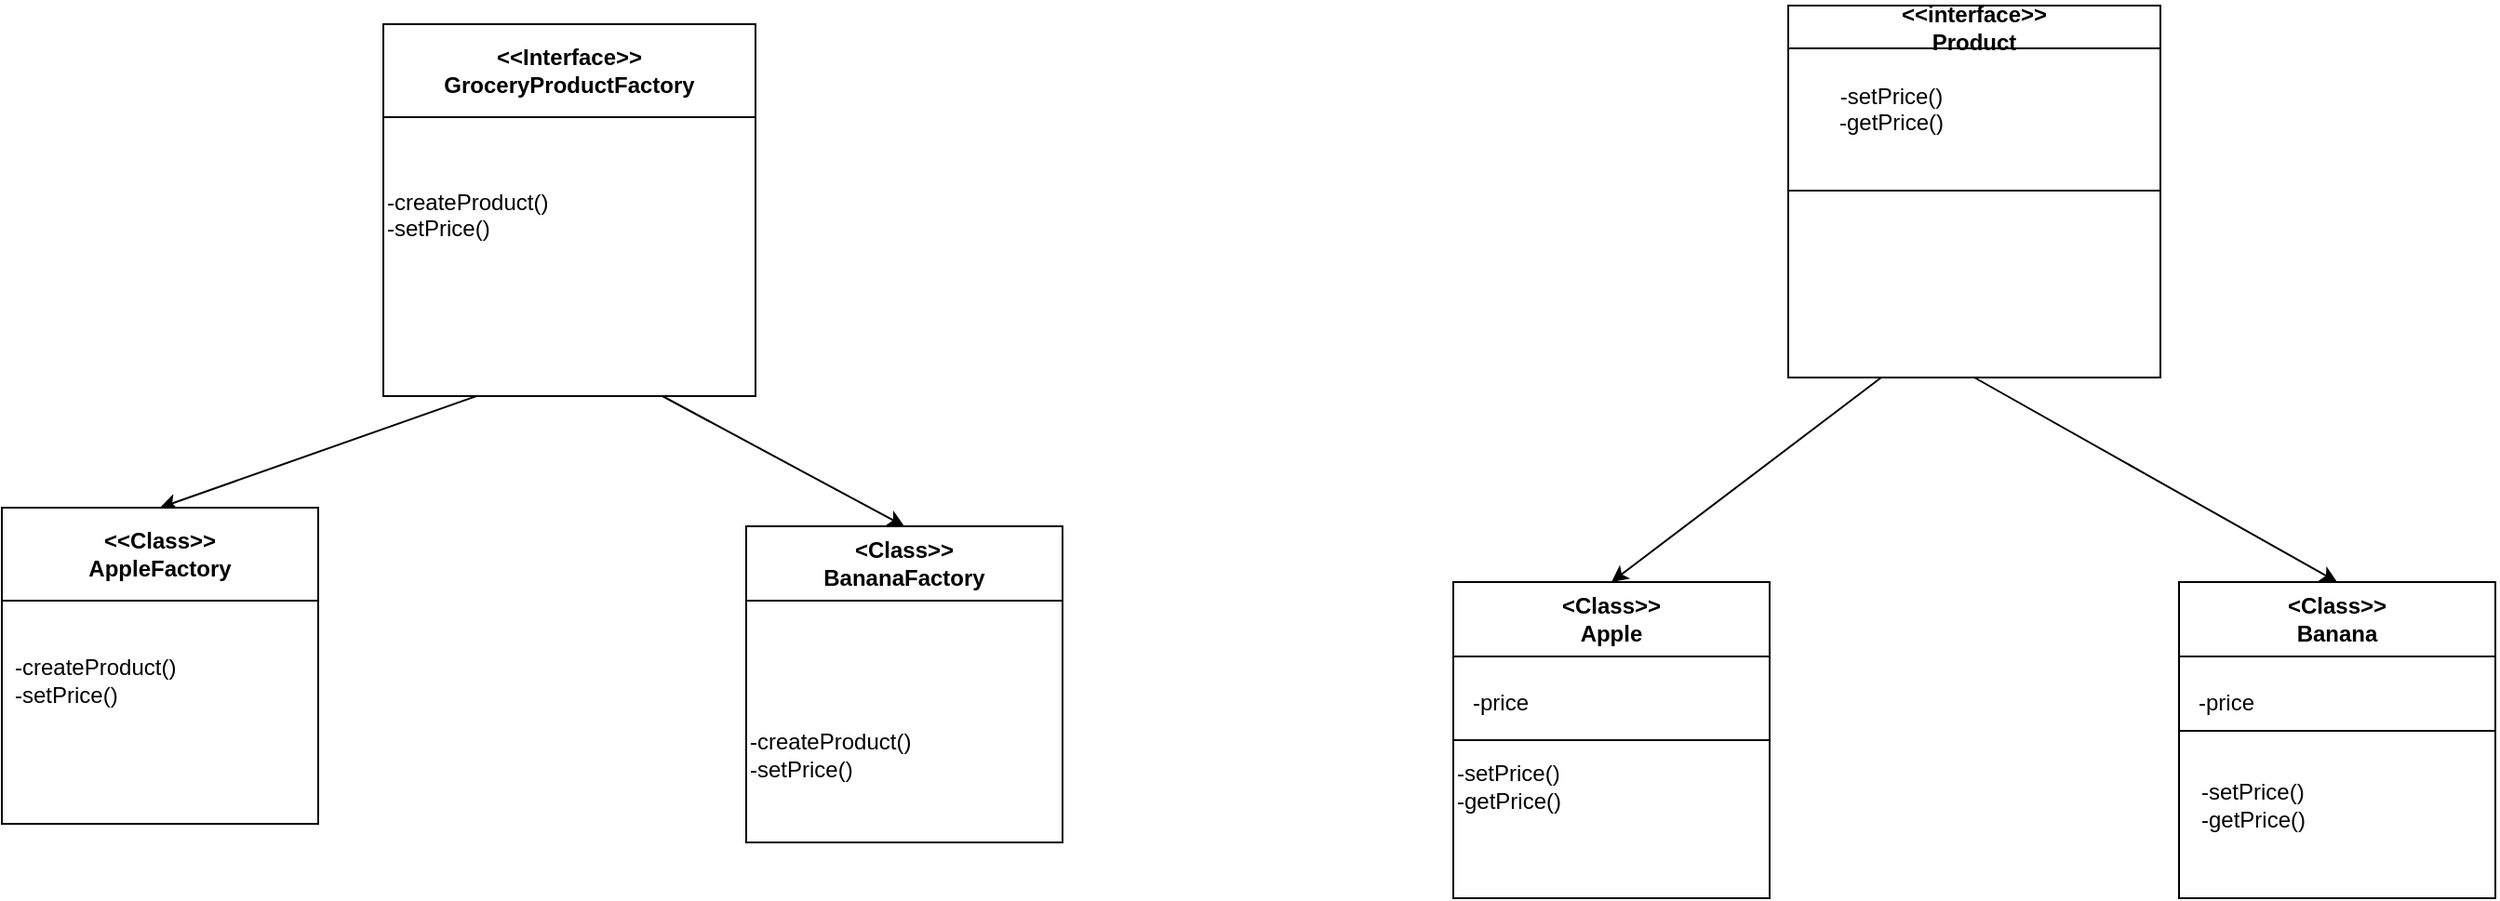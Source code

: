 <mxfile version="24.7.14">
  <diagram name="Page-1" id="nqP6stv455p0WYgdCtSd">
    <mxGraphModel dx="1540" dy="1371" grid="1" gridSize="10" guides="1" tooltips="1" connect="1" arrows="1" fold="1" page="1" pageScale="1" pageWidth="850" pageHeight="1100" math="0" shadow="0">
      <root>
        <mxCell id="0" />
        <mxCell id="1" parent="0" />
        <mxCell id="41Wx-tWU0akxJ5ZNQOaa-6" style="rounded=0;orthogonalLoop=1;jettySize=auto;html=1;exitX=0.25;exitY=1;exitDx=0;exitDy=0;entryX=0.5;entryY=0;entryDx=0;entryDy=0;strokeColor=default;flowAnimation=0;" edge="1" parent="1" source="41Wx-tWU0akxJ5ZNQOaa-1" target="41Wx-tWU0akxJ5ZNQOaa-3">
          <mxGeometry relative="1" as="geometry" />
        </mxCell>
        <mxCell id="41Wx-tWU0akxJ5ZNQOaa-7" style="rounded=0;orthogonalLoop=1;jettySize=auto;html=1;exitX=0.75;exitY=1;exitDx=0;exitDy=0;entryX=0.5;entryY=0;entryDx=0;entryDy=0;" edge="1" parent="1" source="41Wx-tWU0akxJ5ZNQOaa-1" target="41Wx-tWU0akxJ5ZNQOaa-4">
          <mxGeometry relative="1" as="geometry" />
        </mxCell>
        <mxCell id="41Wx-tWU0akxJ5ZNQOaa-1" value="&amp;lt;&amp;lt;Interface&amp;gt;&amp;gt;&lt;div&gt;GroceryProductFactory&lt;/div&gt;" style="swimlane;whiteSpace=wrap;html=1;startSize=50;" vertex="1" parent="1">
          <mxGeometry x="325" y="130" width="200" height="200" as="geometry" />
        </mxCell>
        <mxCell id="41Wx-tWU0akxJ5ZNQOaa-2" value="-createProduct()&lt;div&gt;-setPrice()&lt;/div&gt;&lt;div&gt;&lt;br&gt;&lt;/div&gt;" style="text;html=1;align=left;verticalAlign=middle;resizable=0;points=[];autosize=1;strokeColor=none;fillColor=none;" vertex="1" parent="41Wx-tWU0akxJ5ZNQOaa-1">
          <mxGeometry y="80" width="110" height="60" as="geometry" />
        </mxCell>
        <mxCell id="41Wx-tWU0akxJ5ZNQOaa-3" value="&lt;div&gt;&amp;lt;&amp;lt;Class&amp;gt;&amp;gt;&lt;/div&gt;AppleFactory" style="swimlane;whiteSpace=wrap;html=1;startSize=50;" vertex="1" parent="1">
          <mxGeometry x="120" y="390" width="170" height="170" as="geometry" />
        </mxCell>
        <mxCell id="41Wx-tWU0akxJ5ZNQOaa-4" value="&amp;lt;Class&amp;gt;&amp;gt;&lt;div&gt;BananaFactory&lt;/div&gt;" style="swimlane;whiteSpace=wrap;html=1;startSize=40;" vertex="1" parent="1">
          <mxGeometry x="520" y="400" width="170" height="170" as="geometry" />
        </mxCell>
        <mxCell id="41Wx-tWU0akxJ5ZNQOaa-16" value="-createProduct()&lt;div&gt;-setPrice()&lt;/div&gt;" style="text;html=1;align=left;verticalAlign=middle;resizable=0;points=[];autosize=1;strokeColor=none;fillColor=none;" vertex="1" parent="41Wx-tWU0akxJ5ZNQOaa-4">
          <mxGeometry y="103" width="110" height="40" as="geometry" />
        </mxCell>
        <mxCell id="41Wx-tWU0akxJ5ZNQOaa-8" value="&amp;lt;&amp;lt;interface&amp;gt;&amp;gt;&lt;div&gt;Product&lt;/div&gt;" style="swimlane;whiteSpace=wrap;html=1;" vertex="1" parent="1">
          <mxGeometry x="1080" y="120" width="200" height="200" as="geometry" />
        </mxCell>
        <mxCell id="41Wx-tWU0akxJ5ZNQOaa-12" value="" style="endArrow=none;html=1;rounded=0;entryX=1;entryY=0.25;entryDx=0;entryDy=0;exitX=0;exitY=0.25;exitDx=0;exitDy=0;" edge="1" parent="41Wx-tWU0akxJ5ZNQOaa-8">
          <mxGeometry width="50" height="50" relative="1" as="geometry">
            <mxPoint y="99.5" as="sourcePoint" />
            <mxPoint x="200" y="99.5" as="targetPoint" />
          </mxGeometry>
        </mxCell>
        <mxCell id="41Wx-tWU0akxJ5ZNQOaa-19" value="-setPrice()&lt;div&gt;-getPrice()&lt;/div&gt;&lt;div&gt;&lt;br&gt;&lt;/div&gt;" style="text;html=1;align=center;verticalAlign=middle;resizable=0;points=[];autosize=1;strokeColor=none;fillColor=none;" vertex="1" parent="41Wx-tWU0akxJ5ZNQOaa-8">
          <mxGeometry x="15" y="33" width="80" height="60" as="geometry" />
        </mxCell>
        <mxCell id="41Wx-tWU0akxJ5ZNQOaa-15" value="-createProduct()&lt;div&gt;-setPrice()&lt;/div&gt;" style="text;html=1;align=left;verticalAlign=middle;resizable=0;points=[];autosize=1;strokeColor=none;fillColor=none;" vertex="1" parent="1">
          <mxGeometry x="125" y="463" width="110" height="40" as="geometry" />
        </mxCell>
        <mxCell id="41Wx-tWU0akxJ5ZNQOaa-20" value="" style="endArrow=classic;html=1;rounded=0;exitX=0.25;exitY=1;exitDx=0;exitDy=0;entryX=0.5;entryY=0;entryDx=0;entryDy=0;" edge="1" parent="1" source="41Wx-tWU0akxJ5ZNQOaa-8" target="41Wx-tWU0akxJ5ZNQOaa-24">
          <mxGeometry width="50" height="50" relative="1" as="geometry">
            <mxPoint x="980" y="70" as="sourcePoint" />
            <mxPoint x="980" y="420" as="targetPoint" />
          </mxGeometry>
        </mxCell>
        <mxCell id="41Wx-tWU0akxJ5ZNQOaa-21" value="" style="endArrow=classic;html=1;rounded=0;exitX=0.5;exitY=1;exitDx=0;exitDy=0;entryX=0.5;entryY=0;entryDx=0;entryDy=0;" edge="1" parent="1" source="41Wx-tWU0akxJ5ZNQOaa-8" target="41Wx-tWU0akxJ5ZNQOaa-26">
          <mxGeometry width="50" height="50" relative="1" as="geometry">
            <mxPoint x="965" y="320" as="sourcePoint" />
            <mxPoint x="1375" y="420" as="targetPoint" />
          </mxGeometry>
        </mxCell>
        <mxCell id="41Wx-tWU0akxJ5ZNQOaa-24" value="&amp;lt;Class&amp;gt;&amp;gt;&lt;div&gt;Apple&lt;/div&gt;" style="swimlane;whiteSpace=wrap;html=1;startSize=40;" vertex="1" parent="1">
          <mxGeometry x="900" y="430" width="170" height="170" as="geometry" />
        </mxCell>
        <mxCell id="41Wx-tWU0akxJ5ZNQOaa-25" value="&lt;div&gt;-setPrice()&lt;/div&gt;&lt;div&gt;-getPrice()&lt;/div&gt;" style="text;html=1;align=left;verticalAlign=middle;resizable=0;points=[];autosize=1;strokeColor=none;fillColor=none;" vertex="1" parent="41Wx-tWU0akxJ5ZNQOaa-24">
          <mxGeometry y="90" width="80" height="40" as="geometry" />
        </mxCell>
        <mxCell id="41Wx-tWU0akxJ5ZNQOaa-29" value="-price" style="text;html=1;align=center;verticalAlign=middle;resizable=0;points=[];autosize=1;strokeColor=none;fillColor=none;" vertex="1" parent="41Wx-tWU0akxJ5ZNQOaa-24">
          <mxGeometry y="50" width="50" height="30" as="geometry" />
        </mxCell>
        <mxCell id="41Wx-tWU0akxJ5ZNQOaa-26" value="&amp;lt;Class&amp;gt;&amp;gt;&lt;div&gt;Banana&lt;/div&gt;" style="swimlane;whiteSpace=wrap;html=1;startSize=40;" vertex="1" parent="1">
          <mxGeometry x="1290" y="430" width="170" height="170" as="geometry" />
        </mxCell>
        <mxCell id="41Wx-tWU0akxJ5ZNQOaa-27" value="&lt;div&gt;-setPrice()&lt;/div&gt;&lt;div&gt;-getPrice()&lt;/div&gt;" style="text;html=1;align=left;verticalAlign=middle;resizable=0;points=[];autosize=1;strokeColor=none;fillColor=none;" vertex="1" parent="41Wx-tWU0akxJ5ZNQOaa-26">
          <mxGeometry x="10" y="100" width="80" height="40" as="geometry" />
        </mxCell>
        <mxCell id="41Wx-tWU0akxJ5ZNQOaa-30" value="-price" style="text;html=1;align=center;verticalAlign=middle;resizable=0;points=[];autosize=1;strokeColor=none;fillColor=none;" vertex="1" parent="41Wx-tWU0akxJ5ZNQOaa-26">
          <mxGeometry y="50" width="50" height="30" as="geometry" />
        </mxCell>
        <mxCell id="41Wx-tWU0akxJ5ZNQOaa-31" value="" style="endArrow=none;html=1;rounded=0;exitX=0;exitY=0.5;exitDx=0;exitDy=0;entryX=1;entryY=0.5;entryDx=0;entryDy=0;" edge="1" parent="41Wx-tWU0akxJ5ZNQOaa-26">
          <mxGeometry width="50" height="50" relative="1" as="geometry">
            <mxPoint y="80" as="sourcePoint" />
            <mxPoint x="170" y="80" as="targetPoint" />
          </mxGeometry>
        </mxCell>
        <mxCell id="41Wx-tWU0akxJ5ZNQOaa-28" value="" style="endArrow=none;html=1;rounded=0;exitX=0;exitY=0.5;exitDx=0;exitDy=0;entryX=1;entryY=0.5;entryDx=0;entryDy=0;" edge="1" parent="1" source="41Wx-tWU0akxJ5ZNQOaa-24" target="41Wx-tWU0akxJ5ZNQOaa-24">
          <mxGeometry width="50" height="50" relative="1" as="geometry">
            <mxPoint x="550" y="470" as="sourcePoint" />
            <mxPoint x="600" y="420" as="targetPoint" />
          </mxGeometry>
        </mxCell>
      </root>
    </mxGraphModel>
  </diagram>
</mxfile>

